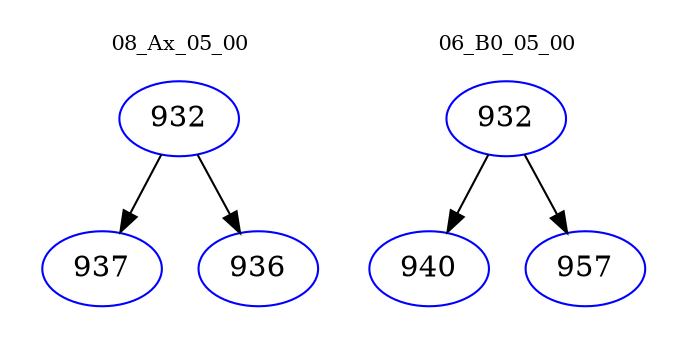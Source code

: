 digraph{
subgraph cluster_0 {
color = white
label = "08_Ax_05_00";
fontsize=10;
T0_932 [label="932", color="blue"]
T0_932 -> T0_937 [color="black"]
T0_937 [label="937", color="blue"]
T0_932 -> T0_936 [color="black"]
T0_936 [label="936", color="blue"]
}
subgraph cluster_1 {
color = white
label = "06_B0_05_00";
fontsize=10;
T1_932 [label="932", color="blue"]
T1_932 -> T1_940 [color="black"]
T1_940 [label="940", color="blue"]
T1_932 -> T1_957 [color="black"]
T1_957 [label="957", color="blue"]
}
}
